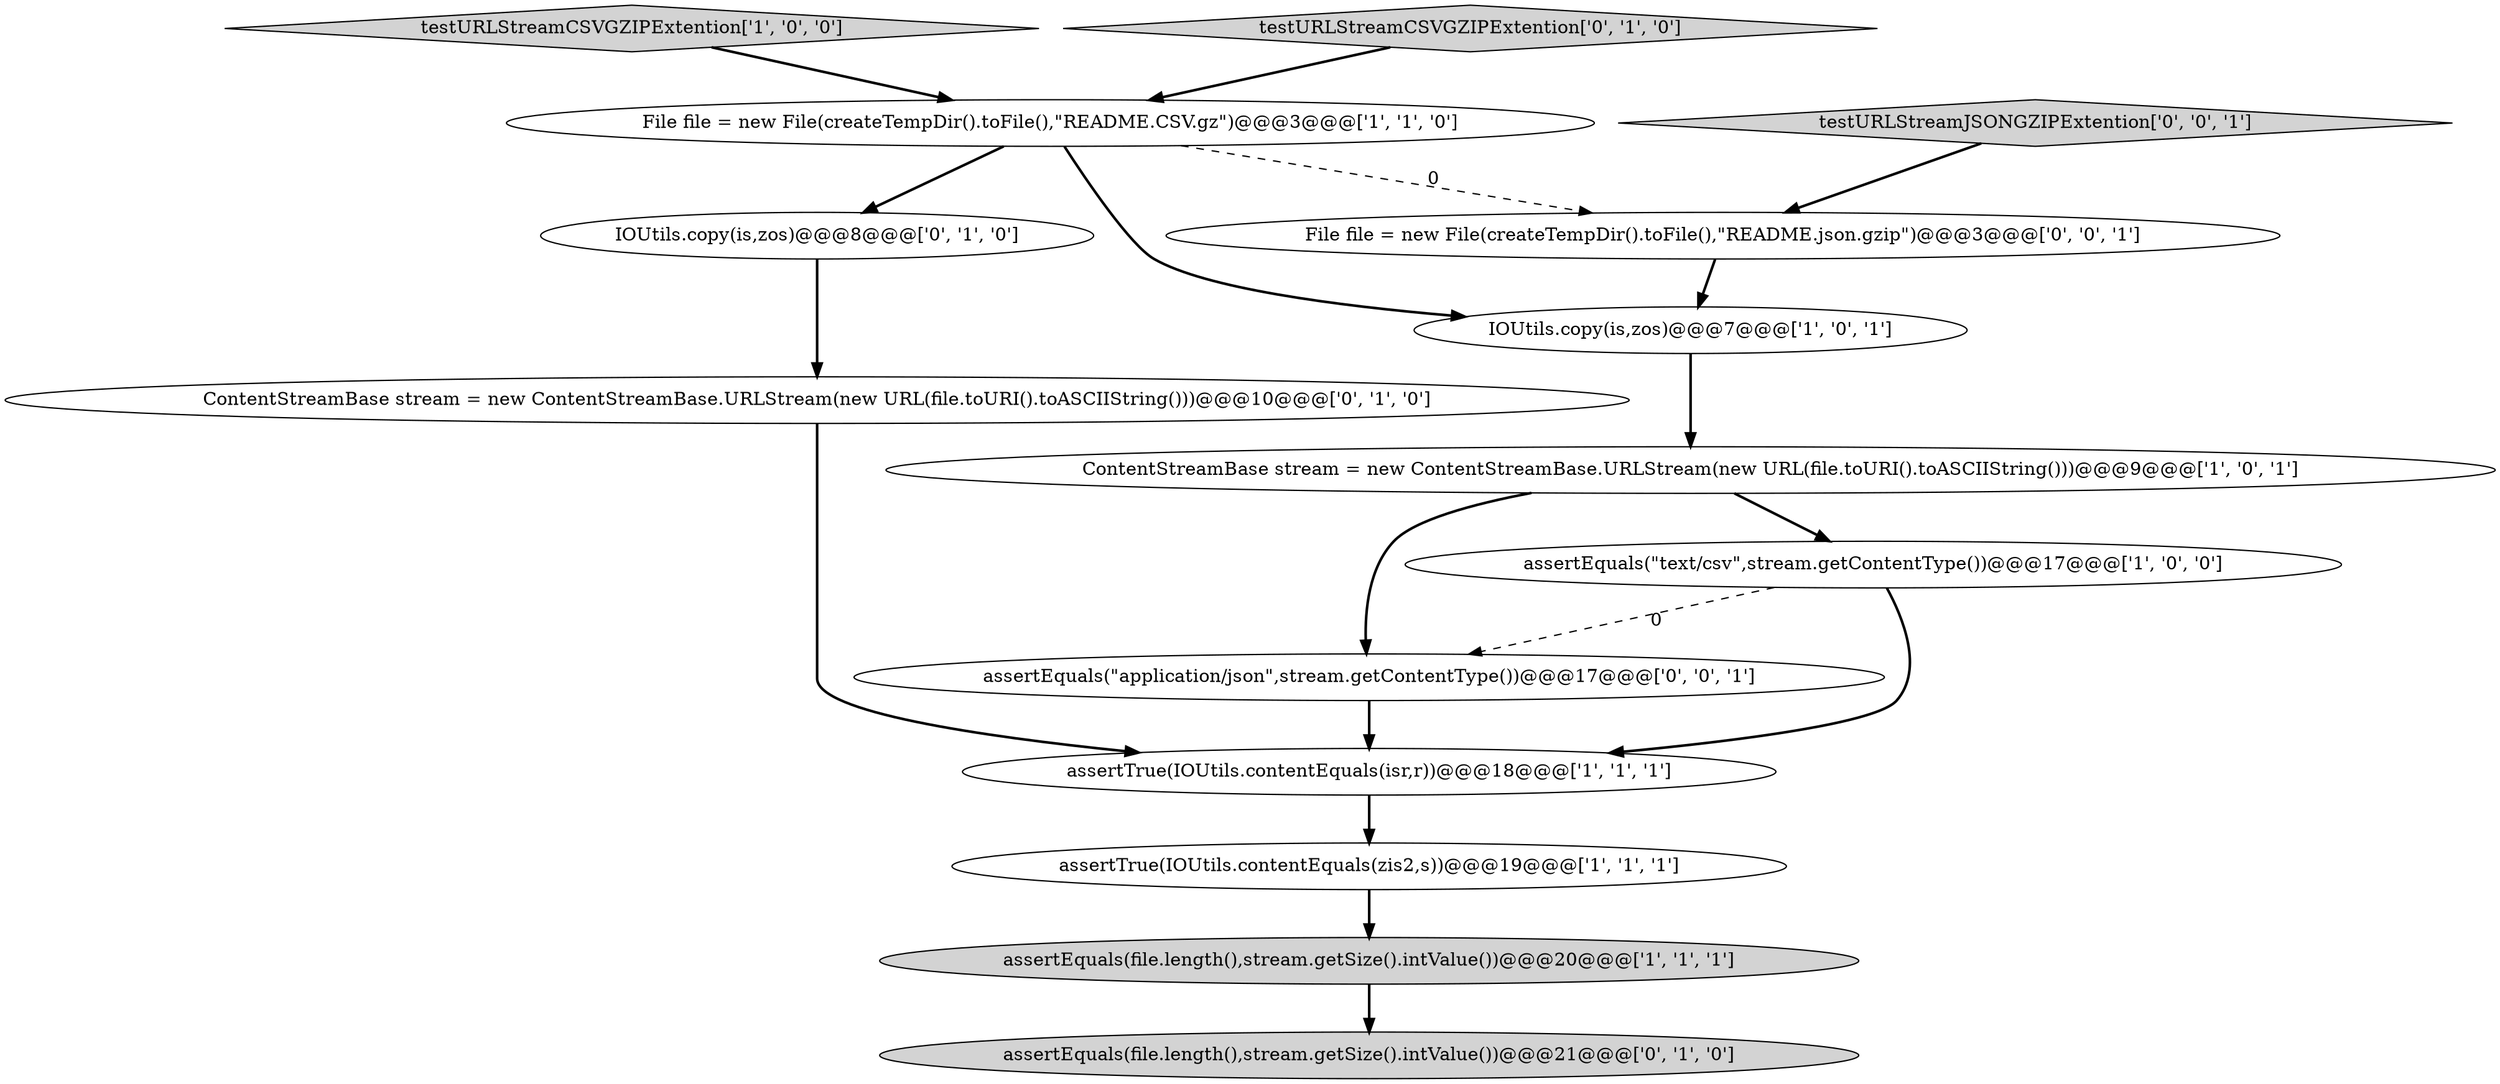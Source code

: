 digraph {
2 [style = filled, label = "assertEquals(\"text/csv\",stream.getContentType())@@@17@@@['1', '0', '0']", fillcolor = white, shape = ellipse image = "AAA0AAABBB1BBB"];
5 [style = filled, label = "testURLStreamCSVGZIPExtention['1', '0', '0']", fillcolor = lightgray, shape = diamond image = "AAA0AAABBB1BBB"];
10 [style = filled, label = "ContentStreamBase stream = new ContentStreamBase.URLStream(new URL(file.toURI().toASCIIString()))@@@10@@@['0', '1', '0']", fillcolor = white, shape = ellipse image = "AAA0AAABBB2BBB"];
1 [style = filled, label = "assertTrue(IOUtils.contentEquals(isr,r))@@@18@@@['1', '1', '1']", fillcolor = white, shape = ellipse image = "AAA0AAABBB1BBB"];
9 [style = filled, label = "testURLStreamCSVGZIPExtention['0', '1', '0']", fillcolor = lightgray, shape = diamond image = "AAA0AAABBB2BBB"];
3 [style = filled, label = "assertTrue(IOUtils.contentEquals(zis2,s))@@@19@@@['1', '1', '1']", fillcolor = white, shape = ellipse image = "AAA0AAABBB1BBB"];
11 [style = filled, label = "assertEquals(file.length(),stream.getSize().intValue())@@@21@@@['0', '1', '0']", fillcolor = lightgray, shape = ellipse image = "AAA0AAABBB2BBB"];
4 [style = filled, label = "ContentStreamBase stream = new ContentStreamBase.URLStream(new URL(file.toURI().toASCIIString()))@@@9@@@['1', '0', '1']", fillcolor = white, shape = ellipse image = "AAA0AAABBB1BBB"];
12 [style = filled, label = "assertEquals(\"application/json\",stream.getContentType())@@@17@@@['0', '0', '1']", fillcolor = white, shape = ellipse image = "AAA0AAABBB3BBB"];
14 [style = filled, label = "testURLStreamJSONGZIPExtention['0', '0', '1']", fillcolor = lightgray, shape = diamond image = "AAA0AAABBB3BBB"];
0 [style = filled, label = "File file = new File(createTempDir().toFile(),\"README.CSV.gz\")@@@3@@@['1', '1', '0']", fillcolor = white, shape = ellipse image = "AAA0AAABBB1BBB"];
7 [style = filled, label = "assertEquals(file.length(),stream.getSize().intValue())@@@20@@@['1', '1', '1']", fillcolor = lightgray, shape = ellipse image = "AAA0AAABBB1BBB"];
8 [style = filled, label = "IOUtils.copy(is,zos)@@@8@@@['0', '1', '0']", fillcolor = white, shape = ellipse image = "AAA0AAABBB2BBB"];
13 [style = filled, label = "File file = new File(createTempDir().toFile(),\"README.json.gzip\")@@@3@@@['0', '0', '1']", fillcolor = white, shape = ellipse image = "AAA0AAABBB3BBB"];
6 [style = filled, label = "IOUtils.copy(is,zos)@@@7@@@['1', '0', '1']", fillcolor = white, shape = ellipse image = "AAA0AAABBB1BBB"];
1->3 [style = bold, label=""];
4->12 [style = bold, label=""];
6->4 [style = bold, label=""];
8->10 [style = bold, label=""];
2->12 [style = dashed, label="0"];
7->11 [style = bold, label=""];
4->2 [style = bold, label=""];
13->6 [style = bold, label=""];
9->0 [style = bold, label=""];
14->13 [style = bold, label=""];
5->0 [style = bold, label=""];
3->7 [style = bold, label=""];
10->1 [style = bold, label=""];
12->1 [style = bold, label=""];
0->6 [style = bold, label=""];
2->1 [style = bold, label=""];
0->13 [style = dashed, label="0"];
0->8 [style = bold, label=""];
}
